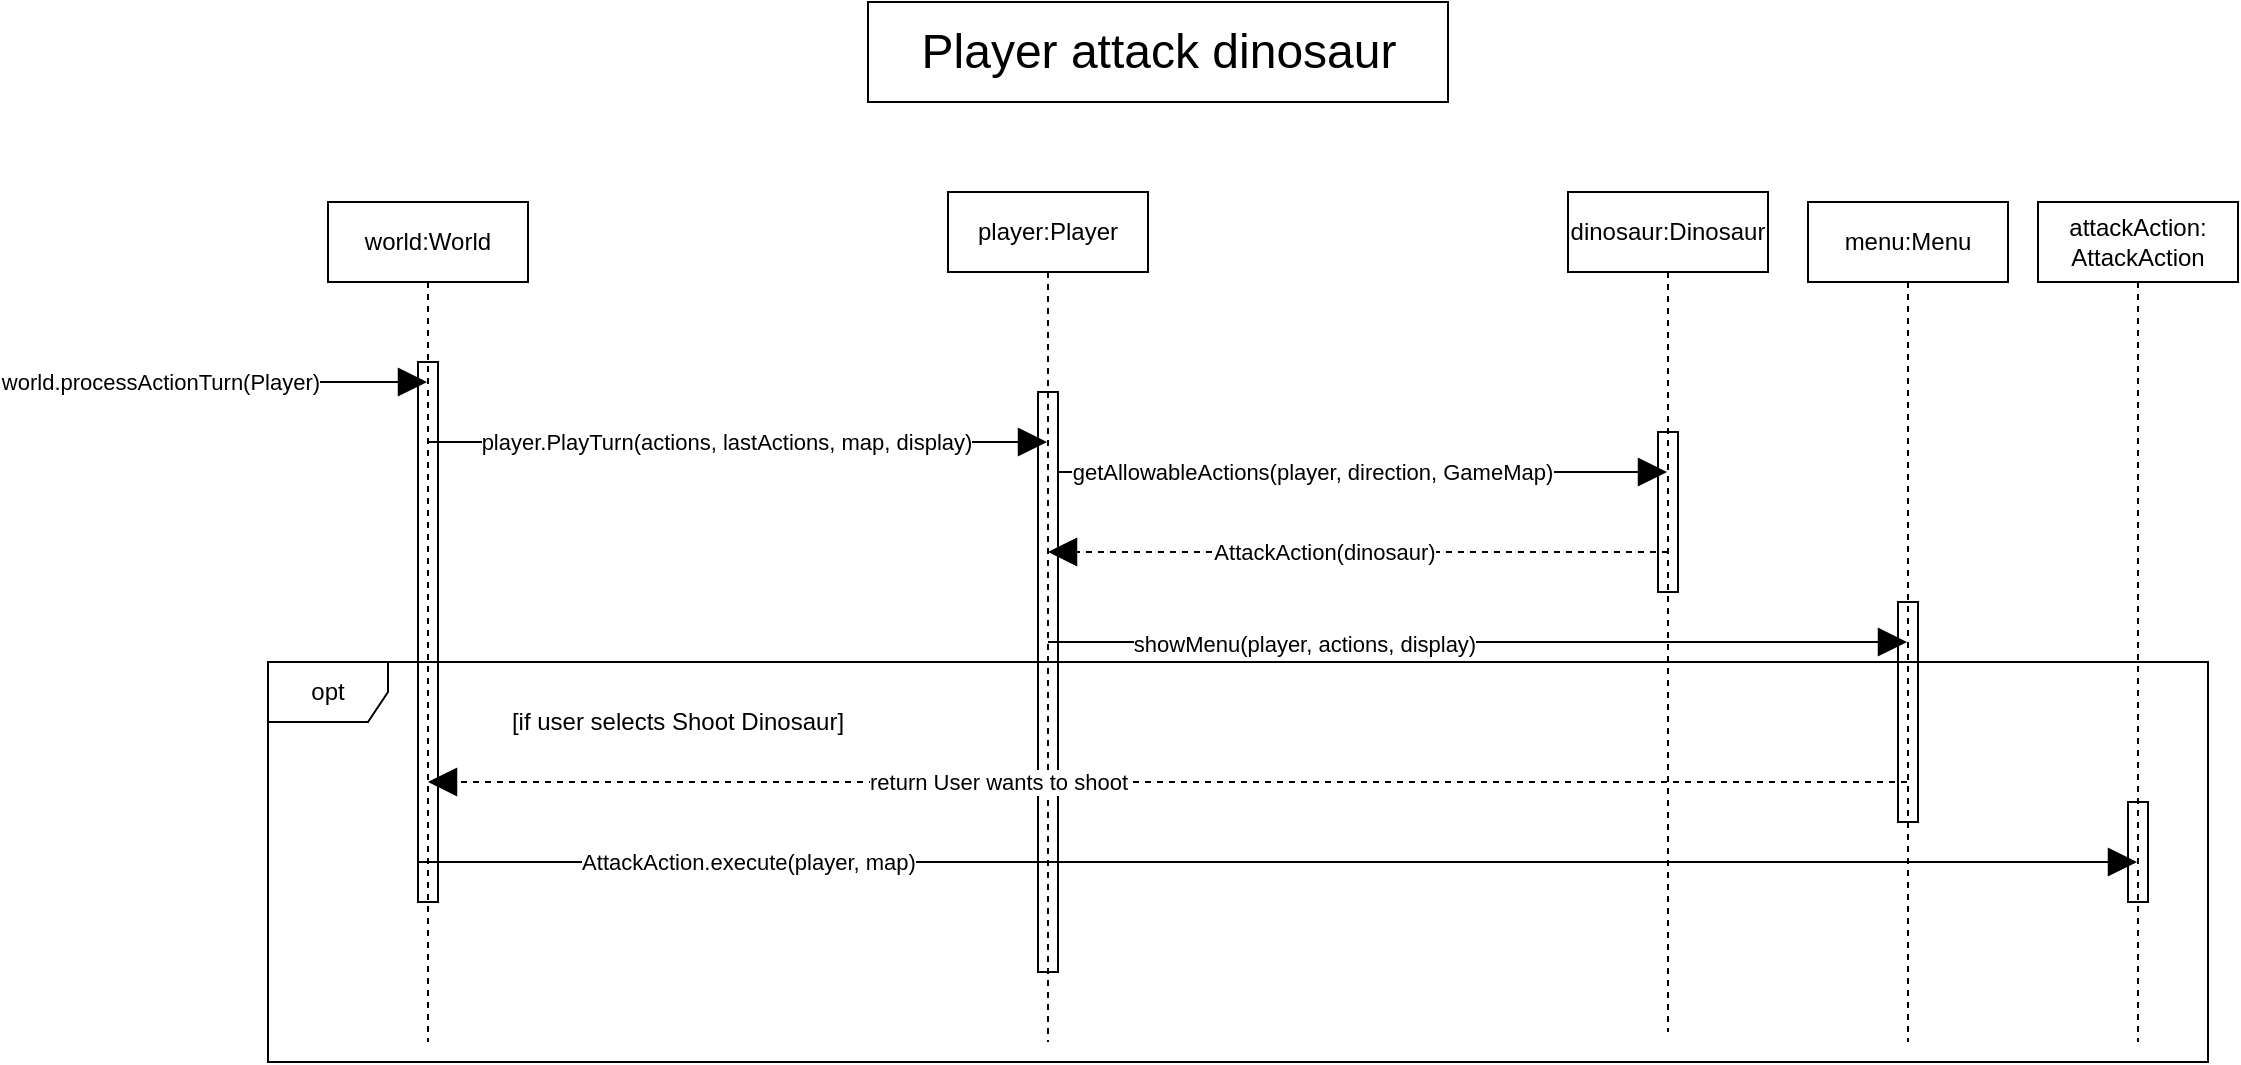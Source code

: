 <mxfile version="14.6.11" type="device"><diagram id="QY4K_dC8BTK31Get-kmV" name="Page-1"><mxGraphModel dx="1422" dy="737" grid="1" gridSize="10" guides="1" tooltips="1" connect="1" arrows="1" fold="1" page="1" pageScale="1" pageWidth="1654" pageHeight="1169" math="0" shadow="0"><root><mxCell id="0"/><mxCell id="1" parent="0"/><mxCell id="WNVH1HHIPUukN4-e0zlU-10" value="world:World" style="shape=umlLifeline;perimeter=lifelinePerimeter;whiteSpace=wrap;html=1;container=1;collapsible=0;recursiveResize=0;outlineConnect=0;" parent="1" vertex="1"><mxGeometry x="180" y="140" width="100" height="420" as="geometry"/></mxCell><mxCell id="WNVH1HHIPUukN4-e0zlU-15" value="" style="endArrow=block;endFill=1;endSize=12;html=1;" parent="WNVH1HHIPUukN4-e0zlU-10" target="WNVH1HHIPUukN4-e0zlU-11" edge="1"><mxGeometry width="160" relative="1" as="geometry"><mxPoint x="50" y="120" as="sourcePoint"/><mxPoint x="210" y="120" as="targetPoint"/></mxGeometry></mxCell><mxCell id="WNVH1HHIPUukN4-e0zlU-16" value="player.PlayTurn(actions, lastActions, map, display)" style="edgeLabel;html=1;align=center;verticalAlign=middle;resizable=0;points=[];" parent="WNVH1HHIPUukN4-e0zlU-15" vertex="1" connectable="0"><mxGeometry x="-0.45" y="-1" relative="1" as="geometry"><mxPoint x="64" y="-1" as="offset"/></mxGeometry></mxCell><mxCell id="WNVH1HHIPUukN4-e0zlU-57" value="" style="html=1;points=[];perimeter=orthogonalPerimeter;fillColor=none;" parent="WNVH1HHIPUukN4-e0zlU-10" vertex="1"><mxGeometry x="45" y="80" width="10" height="270" as="geometry"/></mxCell><mxCell id="WNVH1HHIPUukN4-e0zlU-11" value="player:Player" style="shape=umlLifeline;perimeter=lifelinePerimeter;whiteSpace=wrap;html=1;container=1;collapsible=0;recursiveResize=0;outlineConnect=0;" parent="1" vertex="1"><mxGeometry x="490" y="135" width="100" height="425" as="geometry"/></mxCell><mxCell id="WNVH1HHIPUukN4-e0zlU-58" value="" style="html=1;points=[];perimeter=orthogonalPerimeter;fillColor=none;" parent="WNVH1HHIPUukN4-e0zlU-11" vertex="1"><mxGeometry x="45" y="100" width="10" height="290" as="geometry"/></mxCell><mxCell id="c0PgdvjxNuAv_Usm58M4-2" value="" style="endArrow=block;endFill=1;endSize=12;html=1;" parent="WNVH1HHIPUukN4-e0zlU-11" target="c0PgdvjxNuAv_Usm58M4-1" edge="1"><mxGeometry width="160" relative="1" as="geometry"><mxPoint x="55" y="140" as="sourcePoint"/><mxPoint x="215" y="140" as="targetPoint"/></mxGeometry></mxCell><mxCell id="c0PgdvjxNuAv_Usm58M4-4" value="getAllowableActions(player, direction, GameMap)" style="edgeLabel;html=1;align=center;verticalAlign=middle;resizable=0;points=[];" parent="c0PgdvjxNuAv_Usm58M4-2" vertex="1" connectable="0"><mxGeometry x="-0.297" relative="1" as="geometry"><mxPoint x="20" as="offset"/></mxGeometry></mxCell><mxCell id="c0PgdvjxNuAv_Usm58M4-29" value="" style="endArrow=block;endFill=1;endSize=12;html=1;" parent="WNVH1HHIPUukN4-e0zlU-11" target="c0PgdvjxNuAv_Usm58M4-28" edge="1"><mxGeometry width="160" relative="1" as="geometry"><mxPoint x="50" y="225" as="sourcePoint"/><mxPoint x="210" y="225" as="targetPoint"/></mxGeometry></mxCell><mxCell id="c0PgdvjxNuAv_Usm58M4-30" value="showMenu(player, actions, display)" style="edgeLabel;html=1;align=center;verticalAlign=middle;resizable=0;points=[];" parent="c0PgdvjxNuAv_Usm58M4-29" vertex="1" connectable="0"><mxGeometry x="-0.405" y="-1" relative="1" as="geometry"><mxPoint as="offset"/></mxGeometry></mxCell><mxCell id="WNVH1HHIPUukN4-e0zlU-12" value="" style="endArrow=block;endFill=1;endSize=12;html=1;" parent="1" target="WNVH1HHIPUukN4-e0zlU-10" edge="1"><mxGeometry width="160" relative="1" as="geometry"><mxPoint x="30" y="230" as="sourcePoint"/><mxPoint x="150" y="230" as="targetPoint"/></mxGeometry></mxCell><mxCell id="WNVH1HHIPUukN4-e0zlU-14" value="world.processActionTurn(Player)" style="edgeLabel;html=1;align=center;verticalAlign=middle;resizable=0;points=[];" parent="WNVH1HHIPUukN4-e0zlU-12" vertex="1" connectable="0"><mxGeometry x="-0.579" relative="1" as="geometry"><mxPoint x="24" as="offset"/></mxGeometry></mxCell><mxCell id="c0PgdvjxNuAv_Usm58M4-1" value="dinosaur:Dinosaur" style="shape=umlLifeline;perimeter=lifelinePerimeter;whiteSpace=wrap;html=1;container=1;collapsible=0;recursiveResize=0;outlineConnect=0;" parent="1" vertex="1"><mxGeometry x="800" y="135" width="100" height="420" as="geometry"/></mxCell><mxCell id="c0PgdvjxNuAv_Usm58M4-5" value="" style="endArrow=block;dashed=1;endFill=1;endSize=12;html=1;" parent="c0PgdvjxNuAv_Usm58M4-1" target="WNVH1HHIPUukN4-e0zlU-11" edge="1"><mxGeometry width="160" relative="1" as="geometry"><mxPoint x="50" y="180" as="sourcePoint"/><mxPoint x="210" y="180" as="targetPoint"/></mxGeometry></mxCell><mxCell id="c0PgdvjxNuAv_Usm58M4-6" value="AttackAction(dinosaur)" style="edgeLabel;html=1;align=center;verticalAlign=middle;resizable=0;points=[];" parent="c0PgdvjxNuAv_Usm58M4-5" vertex="1" connectable="0"><mxGeometry x="0.599" y="-3" relative="1" as="geometry"><mxPoint x="76" y="3" as="offset"/></mxGeometry></mxCell><mxCell id="c0PgdvjxNuAv_Usm58M4-23" value="" style="html=1;points=[];perimeter=orthogonalPerimeter;fillColor=none;" parent="c0PgdvjxNuAv_Usm58M4-1" vertex="1"><mxGeometry x="45" y="120" width="10" height="80" as="geometry"/></mxCell><mxCell id="c0PgdvjxNuAv_Usm58M4-7" value="" style="endArrow=block;dashed=1;endFill=1;endSize=12;html=1;" parent="1" source="c0PgdvjxNuAv_Usm58M4-28" target="WNVH1HHIPUukN4-e0zlU-10" edge="1"><mxGeometry width="160" relative="1" as="geometry"><mxPoint x="894.5" y="430" as="sourcePoint"/><mxPoint x="590" y="430" as="targetPoint"/><Array as="points"><mxPoint x="735" y="430"/></Array></mxGeometry></mxCell><mxCell id="c0PgdvjxNuAv_Usm58M4-10" value="return User wants to shoot" style="edgeLabel;html=1;align=center;verticalAlign=middle;resizable=0;points=[];" parent="c0PgdvjxNuAv_Usm58M4-7" vertex="1" connectable="0"><mxGeometry x="0.374" relative="1" as="geometry"><mxPoint x="53" as="offset"/></mxGeometry></mxCell><mxCell id="c0PgdvjxNuAv_Usm58M4-8" value="opt" style="shape=umlFrame;whiteSpace=wrap;html=1;" parent="1" vertex="1"><mxGeometry x="150" y="370" width="970" height="200" as="geometry"/></mxCell><mxCell id="c0PgdvjxNuAv_Usm58M4-9" value="[if user selects Shoot Dinosaur]" style="text;html=1;strokeColor=none;fillColor=none;align=center;verticalAlign=middle;whiteSpace=wrap;rounded=0;" parent="1" vertex="1"><mxGeometry x="270" y="390" width="170" height="20" as="geometry"/></mxCell><mxCell id="c0PgdvjxNuAv_Usm58M4-13" value="attackAction:&lt;br&gt;AttackAction" style="shape=umlLifeline;perimeter=lifelinePerimeter;whiteSpace=wrap;html=1;container=1;collapsible=0;recursiveResize=0;outlineConnect=0;" parent="1" vertex="1"><mxGeometry x="1035" y="140" width="100" height="420" as="geometry"/></mxCell><mxCell id="c0PgdvjxNuAv_Usm58M4-24" value="" style="html=1;points=[];perimeter=orthogonalPerimeter;fillColor=none;" parent="c0PgdvjxNuAv_Usm58M4-13" vertex="1"><mxGeometry x="45" y="300" width="10" height="50" as="geometry"/></mxCell><mxCell id="c0PgdvjxNuAv_Usm58M4-28" value="menu:Menu" style="shape=umlLifeline;perimeter=lifelinePerimeter;whiteSpace=wrap;html=1;container=1;collapsible=0;recursiveResize=0;outlineConnect=0;fillColor=none;" parent="1" vertex="1"><mxGeometry x="920" y="140" width="100" height="420" as="geometry"/></mxCell><mxCell id="c0PgdvjxNuAv_Usm58M4-31" value="" style="html=1;points=[];perimeter=orthogonalPerimeter;fillColor=none;" parent="c0PgdvjxNuAv_Usm58M4-28" vertex="1"><mxGeometry x="45" y="200" width="10" height="110" as="geometry"/></mxCell><mxCell id="c0PgdvjxNuAv_Usm58M4-12" value="" style="endArrow=block;endFill=1;endSize=12;html=1;" parent="1" target="c0PgdvjxNuAv_Usm58M4-13" edge="1"><mxGeometry width="160" relative="1" as="geometry"><mxPoint x="225" y="470" as="sourcePoint"/><mxPoint x="954.5" y="470" as="targetPoint"/></mxGeometry></mxCell><mxCell id="c0PgdvjxNuAv_Usm58M4-15" value="AttackAction.execute(player, map)" style="edgeLabel;html=1;align=center;verticalAlign=middle;resizable=0;points=[];" parent="c0PgdvjxNuAv_Usm58M4-12" vertex="1" connectable="0"><mxGeometry x="-0.689" y="-2" relative="1" as="geometry"><mxPoint x="31" y="-2" as="offset"/></mxGeometry></mxCell><mxCell id="arch0ivurHpCfWnbQIiO-5" value="&lt;font style=&quot;font-size: 24px&quot;&gt;Player attack dinosaur&lt;/font&gt;" style="html=1;" vertex="1" parent="1"><mxGeometry x="450" y="40" width="290" height="50" as="geometry"/></mxCell></root></mxGraphModel></diagram></mxfile>